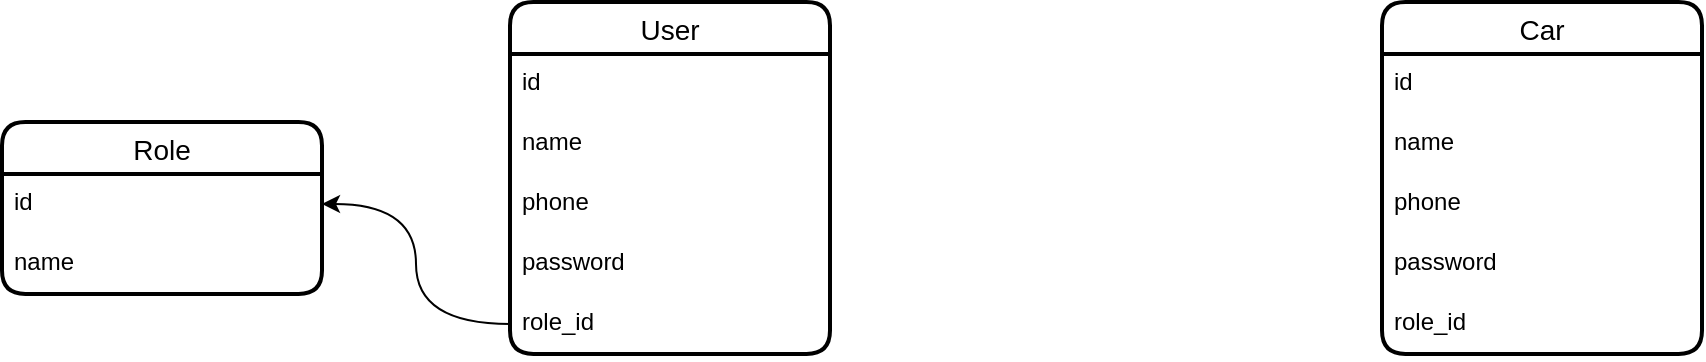 <mxfile version="21.6.8" type="github">
  <diagram name="Страница — 1" id="pJKwjw1fkLlwArIBNctb">
    <mxGraphModel dx="1195" dy="-544" grid="1" gridSize="10" guides="1" tooltips="1" connect="1" arrows="1" fold="1" page="1" pageScale="1" pageWidth="827" pageHeight="1169" math="0" shadow="0">
      <root>
        <mxCell id="0" />
        <mxCell id="1" parent="0" />
        <mxCell id="XtQ42bnldfZrkhVliIRX-1" value="User" style="swimlane;fontStyle=0;childLayout=stackLayout;horizontal=1;startSize=26;horizontalStack=0;resizeParent=1;resizeParentMax=0;resizeLast=0;collapsible=1;marginBottom=0;align=center;fontSize=14;strokeWidth=2;rounded=1;shadow=0;glass=0;swimlaneLine=1;" vertex="1" parent="1">
          <mxGeometry x="334" y="1740" width="160" height="176" as="geometry" />
        </mxCell>
        <mxCell id="XtQ42bnldfZrkhVliIRX-2" value="id" style="text;strokeColor=none;fillColor=none;spacingLeft=4;spacingRight=4;overflow=hidden;rotatable=0;points=[[0,0.5],[1,0.5]];portConstraint=eastwest;fontSize=12;whiteSpace=wrap;html=1;" vertex="1" parent="XtQ42bnldfZrkhVliIRX-1">
          <mxGeometry y="26" width="160" height="30" as="geometry" />
        </mxCell>
        <mxCell id="XtQ42bnldfZrkhVliIRX-3" value="name" style="text;strokeColor=none;fillColor=none;spacingLeft=4;spacingRight=4;overflow=hidden;rotatable=0;points=[[0,0.5],[1,0.5]];portConstraint=eastwest;fontSize=12;whiteSpace=wrap;html=1;" vertex="1" parent="XtQ42bnldfZrkhVliIRX-1">
          <mxGeometry y="56" width="160" height="30" as="geometry" />
        </mxCell>
        <mxCell id="XtQ42bnldfZrkhVliIRX-4" value="phone" style="text;strokeColor=none;fillColor=none;spacingLeft=4;spacingRight=4;overflow=hidden;rotatable=0;points=[[0,0.5],[1,0.5]];portConstraint=eastwest;fontSize=12;whiteSpace=wrap;html=1;" vertex="1" parent="XtQ42bnldfZrkhVliIRX-1">
          <mxGeometry y="86" width="160" height="30" as="geometry" />
        </mxCell>
        <mxCell id="XtQ42bnldfZrkhVliIRX-5" value="password" style="text;strokeColor=none;fillColor=none;spacingLeft=4;spacingRight=4;overflow=hidden;rotatable=0;points=[[0,0.5],[1,0.5]];portConstraint=eastwest;fontSize=12;whiteSpace=wrap;html=1;" vertex="1" parent="XtQ42bnldfZrkhVliIRX-1">
          <mxGeometry y="116" width="160" height="30" as="geometry" />
        </mxCell>
        <mxCell id="XtQ42bnldfZrkhVliIRX-11" value="role_id" style="text;strokeColor=none;fillColor=none;spacingLeft=4;spacingRight=4;overflow=hidden;rotatable=0;points=[[0,0.5],[1,0.5]];portConstraint=eastwest;fontSize=12;whiteSpace=wrap;html=1;" vertex="1" parent="XtQ42bnldfZrkhVliIRX-1">
          <mxGeometry y="146" width="160" height="30" as="geometry" />
        </mxCell>
        <mxCell id="XtQ42bnldfZrkhVliIRX-6" value="Role" style="swimlane;fontStyle=0;childLayout=stackLayout;horizontal=1;startSize=26;horizontalStack=0;resizeParent=1;resizeParentMax=0;resizeLast=0;collapsible=1;marginBottom=0;align=center;fontSize=14;strokeWidth=2;rounded=1;shadow=0;glass=0;swimlaneLine=1;" vertex="1" parent="1">
          <mxGeometry x="80" y="1800" width="160" height="86" as="geometry" />
        </mxCell>
        <mxCell id="XtQ42bnldfZrkhVliIRX-7" value="id" style="text;strokeColor=none;fillColor=none;spacingLeft=4;spacingRight=4;overflow=hidden;rotatable=0;points=[[0,0.5],[1,0.5]];portConstraint=eastwest;fontSize=12;whiteSpace=wrap;html=1;" vertex="1" parent="XtQ42bnldfZrkhVliIRX-6">
          <mxGeometry y="26" width="160" height="30" as="geometry" />
        </mxCell>
        <mxCell id="XtQ42bnldfZrkhVliIRX-8" value="name" style="text;strokeColor=none;fillColor=none;spacingLeft=4;spacingRight=4;overflow=hidden;rotatable=0;points=[[0,0.5],[1,0.5]];portConstraint=eastwest;fontSize=12;whiteSpace=wrap;html=1;" vertex="1" parent="XtQ42bnldfZrkhVliIRX-6">
          <mxGeometry y="56" width="160" height="30" as="geometry" />
        </mxCell>
        <mxCell id="XtQ42bnldfZrkhVliIRX-12" style="edgeStyle=orthogonalEdgeStyle;rounded=0;orthogonalLoop=1;jettySize=auto;html=1;entryX=1;entryY=0.5;entryDx=0;entryDy=0;curved=1;" edge="1" parent="1" source="XtQ42bnldfZrkhVliIRX-11" target="XtQ42bnldfZrkhVliIRX-7">
          <mxGeometry relative="1" as="geometry" />
        </mxCell>
        <mxCell id="XtQ42bnldfZrkhVliIRX-13" value="Car" style="swimlane;fontStyle=0;childLayout=stackLayout;horizontal=1;startSize=26;horizontalStack=0;resizeParent=1;resizeParentMax=0;resizeLast=0;collapsible=1;marginBottom=0;align=center;fontSize=14;strokeWidth=2;rounded=1;shadow=0;glass=0;swimlaneLine=1;" vertex="1" parent="1">
          <mxGeometry x="770" y="1740" width="160" height="176" as="geometry" />
        </mxCell>
        <mxCell id="XtQ42bnldfZrkhVliIRX-14" value="id" style="text;strokeColor=none;fillColor=none;spacingLeft=4;spacingRight=4;overflow=hidden;rotatable=0;points=[[0,0.5],[1,0.5]];portConstraint=eastwest;fontSize=12;whiteSpace=wrap;html=1;" vertex="1" parent="XtQ42bnldfZrkhVliIRX-13">
          <mxGeometry y="26" width="160" height="30" as="geometry" />
        </mxCell>
        <mxCell id="XtQ42bnldfZrkhVliIRX-15" value="name" style="text;strokeColor=none;fillColor=none;spacingLeft=4;spacingRight=4;overflow=hidden;rotatable=0;points=[[0,0.5],[1,0.5]];portConstraint=eastwest;fontSize=12;whiteSpace=wrap;html=1;" vertex="1" parent="XtQ42bnldfZrkhVliIRX-13">
          <mxGeometry y="56" width="160" height="30" as="geometry" />
        </mxCell>
        <mxCell id="XtQ42bnldfZrkhVliIRX-16" value="phone" style="text;strokeColor=none;fillColor=none;spacingLeft=4;spacingRight=4;overflow=hidden;rotatable=0;points=[[0,0.5],[1,0.5]];portConstraint=eastwest;fontSize=12;whiteSpace=wrap;html=1;" vertex="1" parent="XtQ42bnldfZrkhVliIRX-13">
          <mxGeometry y="86" width="160" height="30" as="geometry" />
        </mxCell>
        <mxCell id="XtQ42bnldfZrkhVliIRX-17" value="password" style="text;strokeColor=none;fillColor=none;spacingLeft=4;spacingRight=4;overflow=hidden;rotatable=0;points=[[0,0.5],[1,0.5]];portConstraint=eastwest;fontSize=12;whiteSpace=wrap;html=1;" vertex="1" parent="XtQ42bnldfZrkhVliIRX-13">
          <mxGeometry y="116" width="160" height="30" as="geometry" />
        </mxCell>
        <mxCell id="XtQ42bnldfZrkhVliIRX-18" value="role_id" style="text;strokeColor=none;fillColor=none;spacingLeft=4;spacingRight=4;overflow=hidden;rotatable=0;points=[[0,0.5],[1,0.5]];portConstraint=eastwest;fontSize=12;whiteSpace=wrap;html=1;" vertex="1" parent="XtQ42bnldfZrkhVliIRX-13">
          <mxGeometry y="146" width="160" height="30" as="geometry" />
        </mxCell>
      </root>
    </mxGraphModel>
  </diagram>
</mxfile>
